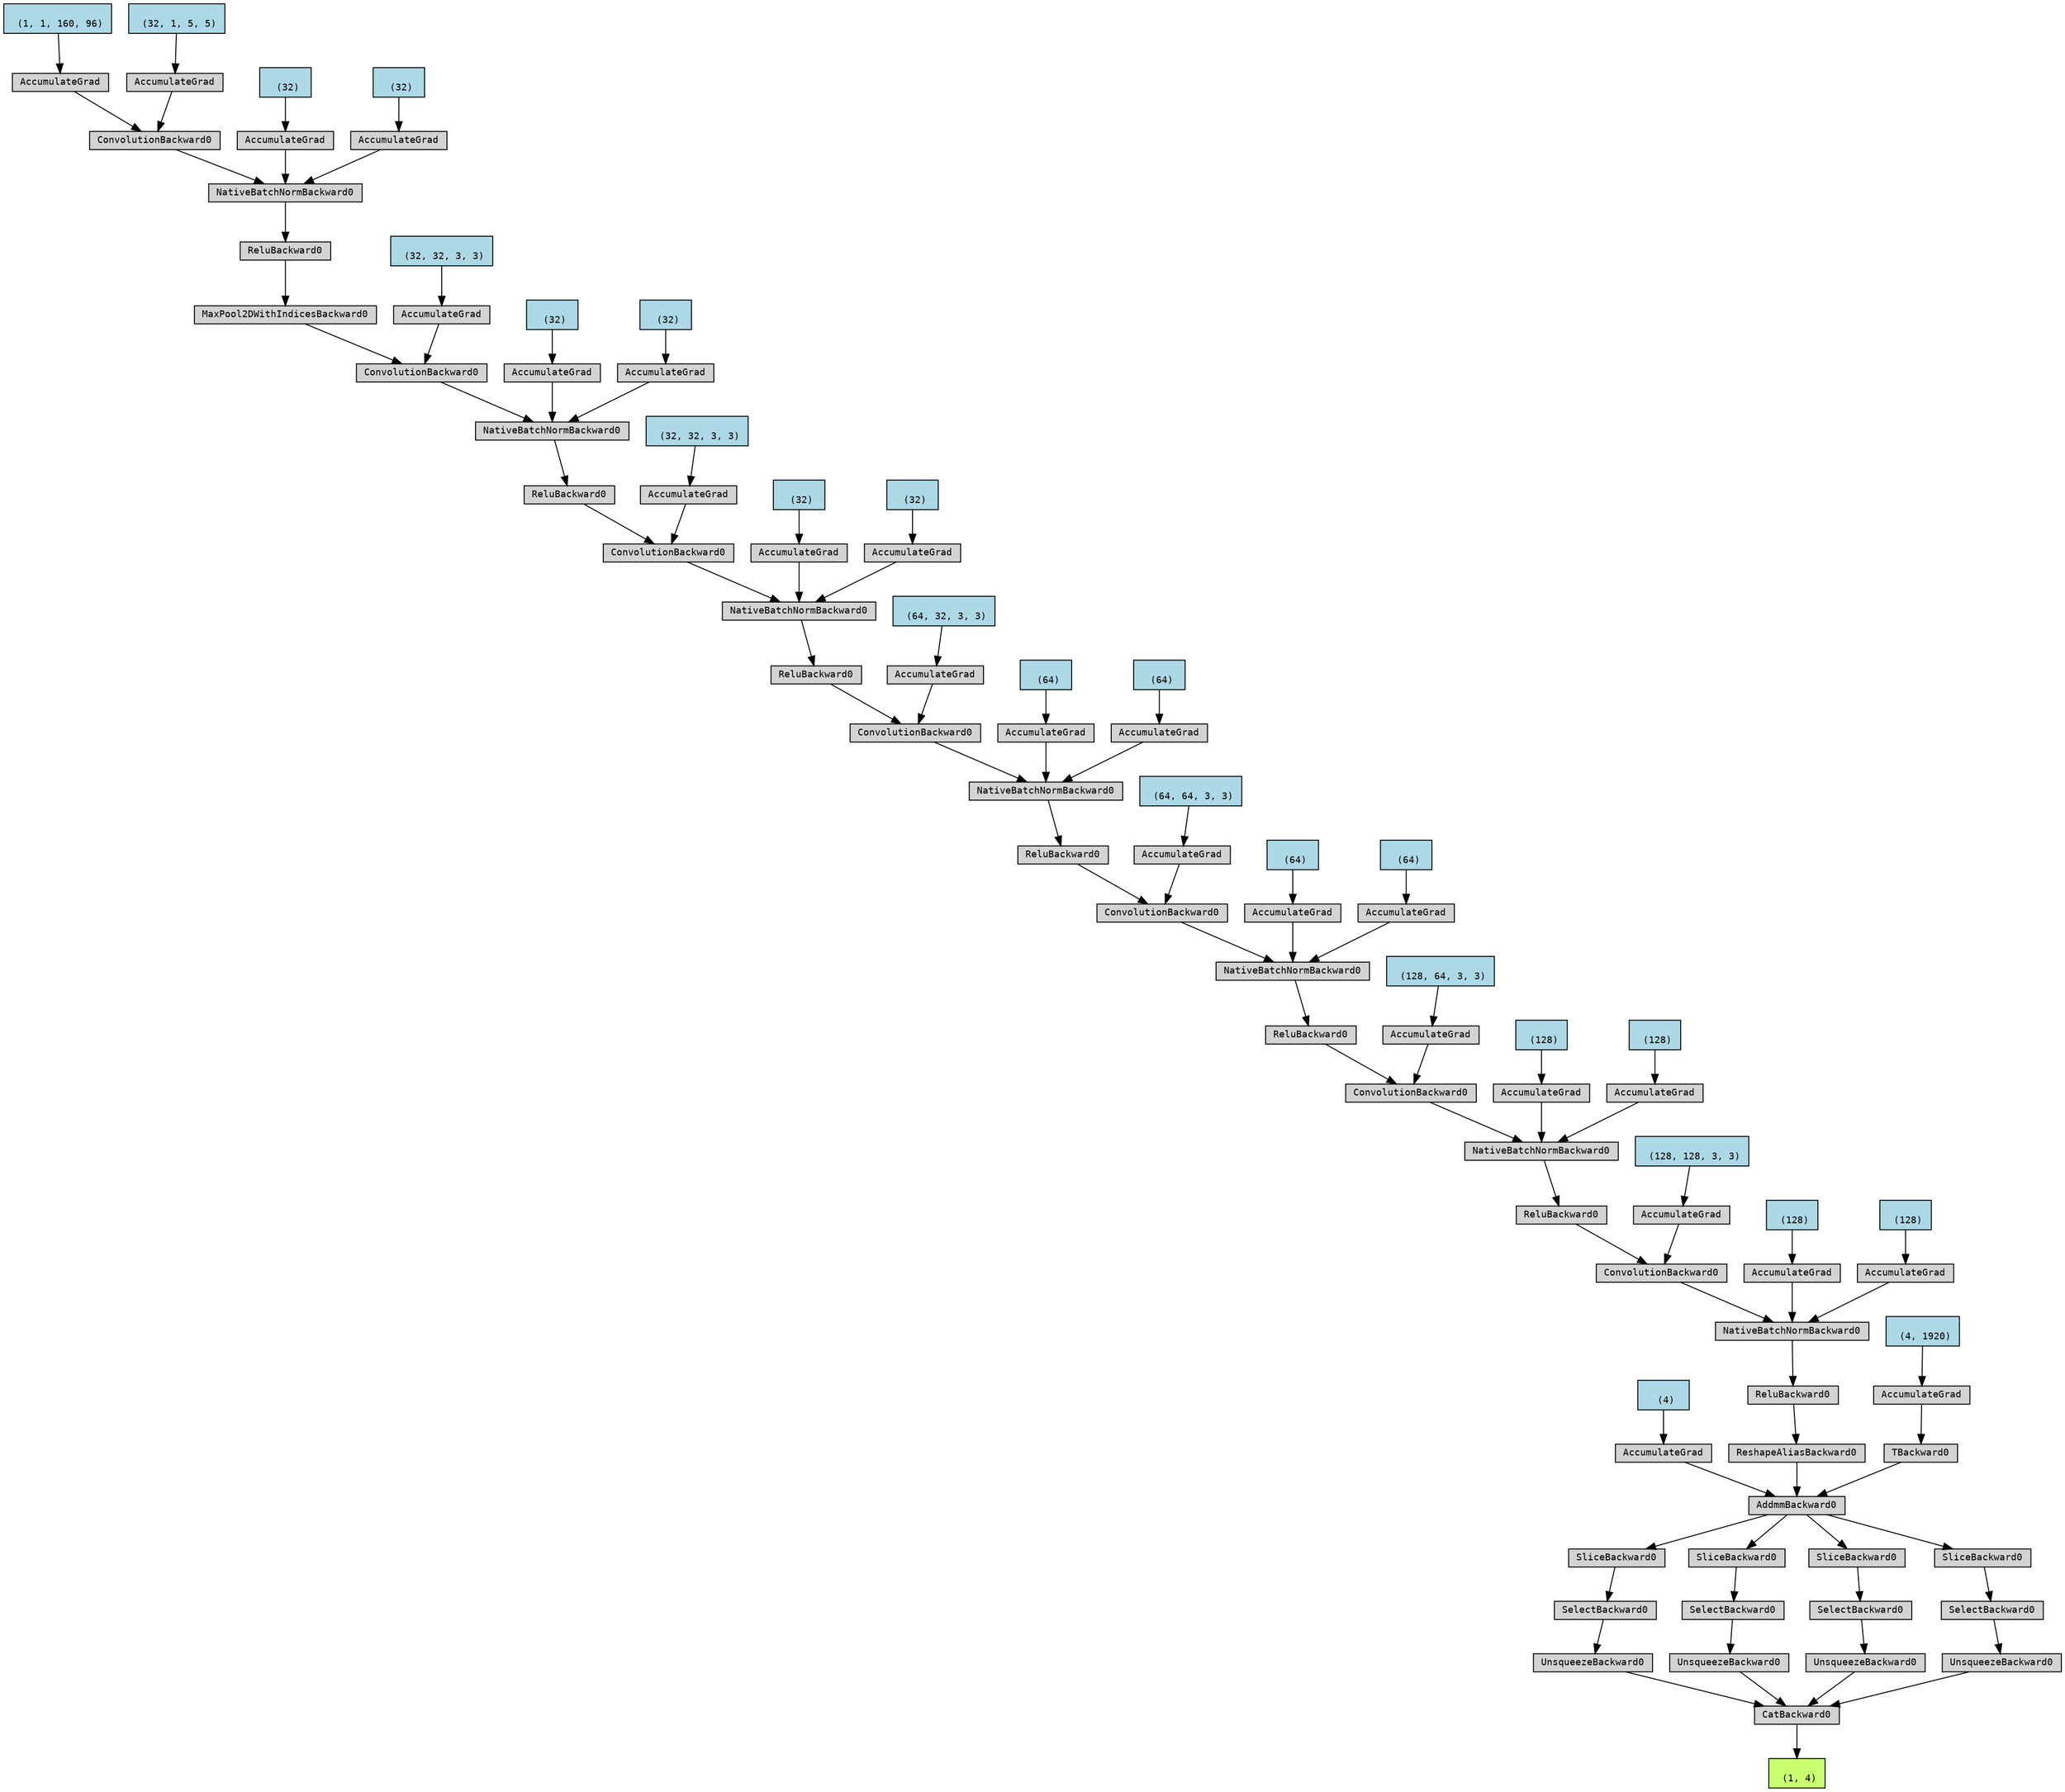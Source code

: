 digraph {
	graph [size="26.4,26.4"]
	node [align=left fontname=monospace fontsize=10 height=0.2 ranksep=0.1 shape=box style=filled]
	5768066576 [label="
 (1, 4)" fillcolor=darkolivegreen1]
	5763699216 [label=CatBackward0]
	5763696480 -> 5763699216
	5763696480 [label=UnsqueezeBackward0]
	5763695808 -> 5763696480
	5763695808 [label=SelectBackward0]
	5763693632 -> 5763695808
	5763693632 [label=SliceBackward0]
	5768413680 -> 5763693632
	5768413680 [label=AddmmBackward0]
	5768416704 -> 5768413680
	5733193904 [label="
 (4)" fillcolor=lightblue]
	5733193904 -> 5768416704
	5768416704 [label=AccumulateGrad]
	5763925904 -> 5768413680
	5763925904 [label=ReshapeAliasBackward0]
	5763927488 -> 5763925904
	5763927488 [label=ReluBackward0]
	5763928640 -> 5763927488
	5763928640 [label=NativeBatchNormBackward0]
	5763926048 -> 5763928640
	5763926048 [label=ConvolutionBackward0]
	5763925184 -> 5763926048
	5763925184 [label=ReluBackward0]
	5763933680 -> 5763925184
	5763933680 [label=NativeBatchNormBackward0]
	5763930752 -> 5763933680
	5763930752 [label=ConvolutionBackward0]
	5763926576 -> 5763930752
	5763926576 [label=ReluBackward0]
	5763926384 -> 5763926576
	5763926384 [label=NativeBatchNormBackward0]
	5763926432 -> 5763926384
	5763926432 [label=ConvolutionBackward0]
	5763928448 -> 5763926432
	5763928448 [label=ReluBackward0]
	5763924128 -> 5763928448
	5763924128 [label=NativeBatchNormBackward0]
	5763924032 -> 5763924128
	5763924032 [label=ConvolutionBackward0]
	5763886256 -> 5763924032
	5763886256 [label=ReluBackward0]
	5763886400 -> 5763886256
	5763886400 [label=NativeBatchNormBackward0]
	5763886496 -> 5763886400
	5763886496 [label=ConvolutionBackward0]
	5763886688 -> 5763886496
	5763886688 [label=ReluBackward0]
	5763886832 -> 5763886688
	5763886832 [label=NativeBatchNormBackward0]
	5763886928 -> 5763886832
	5763886928 [label=ConvolutionBackward0]
	5763887120 -> 5763886928
	5763887120 [label=MaxPool2DWithIndicesBackward0]
	5763887264 -> 5763887120
	5763887264 [label=ReluBackward0]
	5763887360 -> 5763887264
	5763887360 [label=NativeBatchNormBackward0]
	5763887456 -> 5763887360
	5763887456 [label=ConvolutionBackward0]
	5763887648 -> 5763887456
	5768115888 [label="
 (1, 1, 160, 96)" fillcolor=lightblue]
	5768115888 -> 5763887648
	5763887648 [label=AccumulateGrad]
	5763887600 -> 5763887456
	5733192304 [label="
 (32, 1, 5, 5)" fillcolor=lightblue]
	5733192304 -> 5763887600
	5763887600 [label=AccumulateGrad]
	5763887408 -> 5763887360
	5733192224 [label="
 (32)" fillcolor=lightblue]
	5733192224 -> 5763887408
	5763887408 [label=AccumulateGrad]
	5763887168 -> 5763887360
	5733192384 [label="
 (32)" fillcolor=lightblue]
	5733192384 -> 5763887168
	5763887168 [label=AccumulateGrad]
	5763887072 -> 5763886928
	5730843408 [label="
 (32, 32, 3, 3)" fillcolor=lightblue]
	5730843408 -> 5763887072
	5763887072 [label=AccumulateGrad]
	5763886880 -> 5763886832
	5732772240 [label="
 (32)" fillcolor=lightblue]
	5732772240 -> 5763886880
	5763886880 [label=AccumulateGrad]
	5763886736 -> 5763886832
	5733192704 [label="
 (32)" fillcolor=lightblue]
	5733192704 -> 5763886736
	5763886736 [label=AccumulateGrad]
	5763886640 -> 5763886496
	5733193184 [label="
 (32, 32, 3, 3)" fillcolor=lightblue]
	5733193184 -> 5763886640
	5763886640 [label=AccumulateGrad]
	5763886448 -> 5763886400
	5733193264 [label="
 (32)" fillcolor=lightblue]
	5733193264 -> 5763886448
	5763886448 [label=AccumulateGrad]
	5763886304 -> 5763886400
	5733193344 [label="
 (32)" fillcolor=lightblue]
	5733193344 -> 5763886304
	5763886304 [label=AccumulateGrad]
	5763886208 -> 5763924032
	5733193824 [label="
 (64, 32, 3, 3)" fillcolor=lightblue]
	5733193824 -> 5763886208
	5763886208 [label=AccumulateGrad]
	5763924080 -> 5763924128
	5732210144 [label="
 (64)" fillcolor=lightblue]
	5732210144 -> 5763924080
	5763924080 [label=AccumulateGrad]
	5763924608 -> 5763924128
	5732210784 [label="
 (64)" fillcolor=lightblue]
	5732210784 -> 5763924608
	5763924608 [label=AccumulateGrad]
	5763925088 -> 5763926432
	5732775440 [label="
 (64, 64, 3, 3)" fillcolor=lightblue]
	5732775440 -> 5763925088
	5763925088 [label=AccumulateGrad]
	5763926144 -> 5763926384
	5732774640 [label="
 (64)" fillcolor=lightblue]
	5732774640 -> 5763926144
	5763926144 [label=AccumulateGrad]
	5763926096 -> 5763926384
	5732775520 [label="
 (64)" fillcolor=lightblue]
	5732775520 -> 5763926096
	5763926096 [label=AccumulateGrad]
	5763926000 -> 5763930752
	4344639600 [label="
 (128, 64, 3, 3)" fillcolor=lightblue]
	4344639600 -> 5763926000
	5763926000 [label=AccumulateGrad]
	5763928400 -> 5763933680
	4344639440 [label="
 (128)" fillcolor=lightblue]
	4344639440 -> 5763928400
	5763928400 [label=AccumulateGrad]
	5763930656 -> 5763933680
	4913104768 [label="
 (128)" fillcolor=lightblue]
	4913104768 -> 5763930656
	5763930656 [label=AccumulateGrad]
	5763925472 -> 5763926048
	5732544464 [label="
 (128, 128, 3, 3)" fillcolor=lightblue]
	5732544464 -> 5763925472
	5763925472 [label=AccumulateGrad]
	5763931184 -> 5763928640
	5732538624 [label="
 (128)" fillcolor=lightblue]
	5732538624 -> 5763931184
	5763931184 [label=AccumulateGrad]
	5763926960 -> 5763928640
	5732535824 [label="
 (128)" fillcolor=lightblue]
	5732535824 -> 5763926960
	5763926960 [label=AccumulateGrad]
	5763927392 -> 5768413680
	5763927392 [label=TBackward0]
	5763926288 -> 5763927392
	5733193744 [label="
 (4, 1920)" fillcolor=lightblue]
	5733193744 -> 5763926288
	5763926288 [label=AccumulateGrad]
	5763697056 -> 5763699216
	5763697056 [label=UnsqueezeBackward0]
	5768416416 -> 5763697056
	5768416416 [label=SelectBackward0]
	5763699504 -> 5768416416
	5763699504 [label=SliceBackward0]
	5768413680 -> 5763699504
	5763699024 -> 5763699216
	5763699024 [label=UnsqueezeBackward0]
	5763694896 -> 5763699024
	5763694896 [label=SelectBackward0]
	5763928160 -> 5763694896
	5763928160 [label=SliceBackward0]
	5768413680 -> 5763928160
	5763698400 -> 5763699216
	5763698400 [label=UnsqueezeBackward0]
	5763927248 -> 5763698400
	5763927248 [label=SelectBackward0]
	5763926240 -> 5763927248
	5763926240 [label=SliceBackward0]
	5768413680 -> 5763926240
	5763699216 -> 5768066576
}
